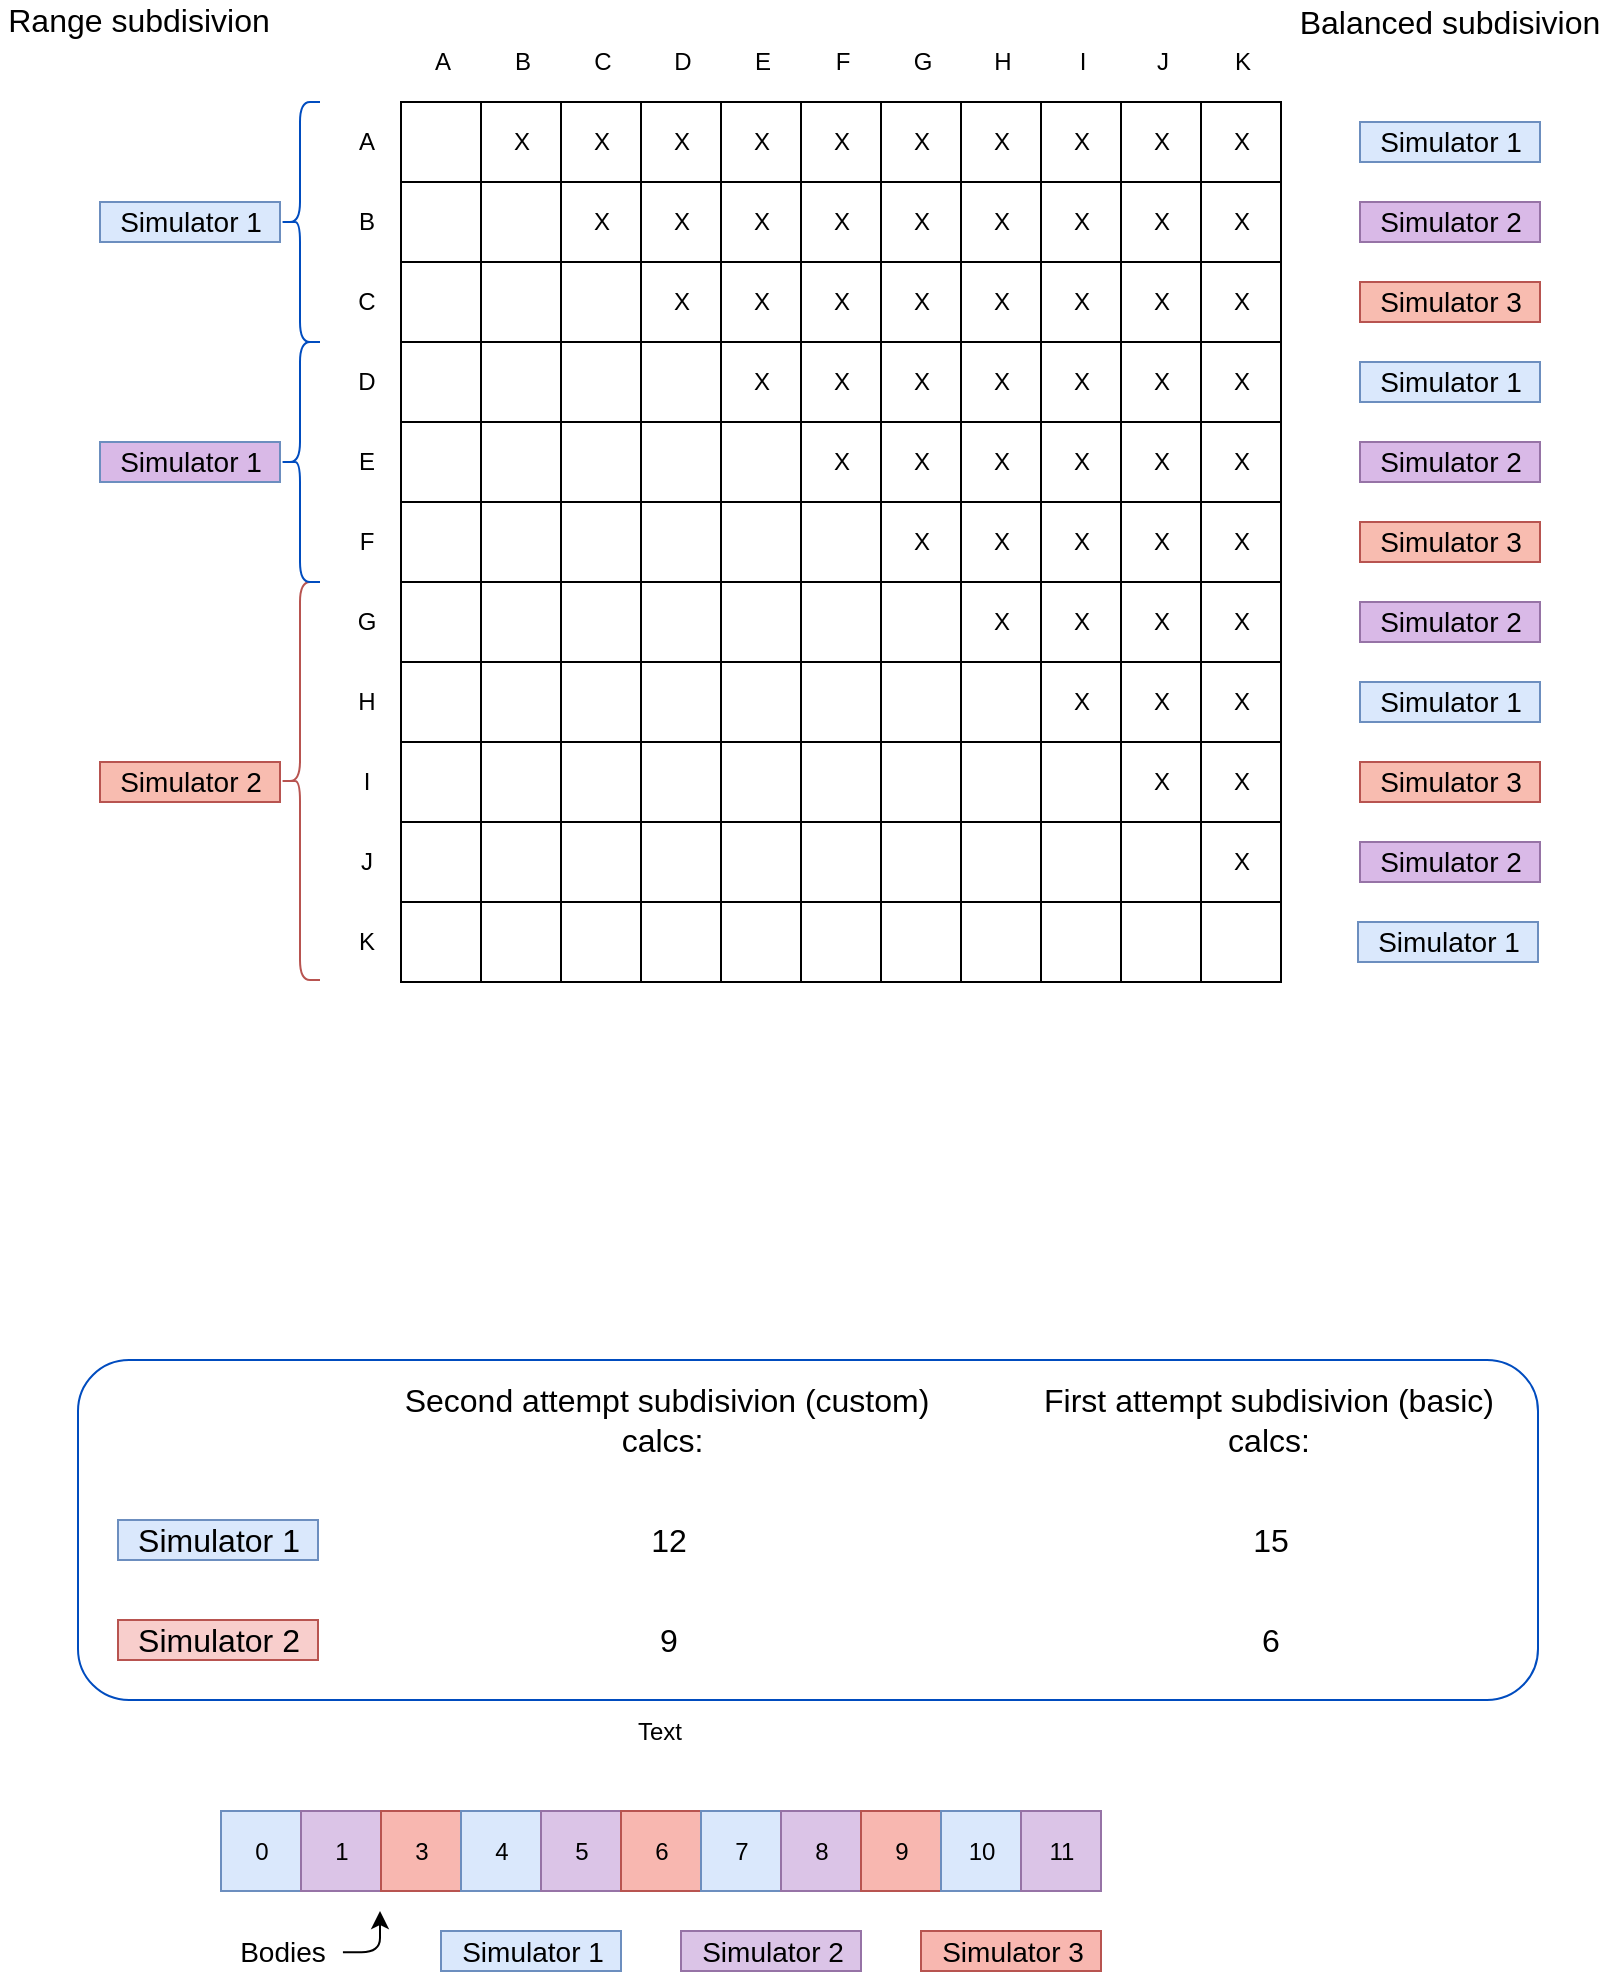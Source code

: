 <mxfile version="12.9.8" type="device"><diagram id="iaJU6CxeEKp-TlRwAlS2" name="Page-1"><mxGraphModel dx="1137" dy="646" grid="1" gridSize="10" guides="1" tooltips="1" connect="1" arrows="1" fold="1" page="1" pageScale="1" pageWidth="827" pageHeight="1169" math="0" shadow="0"><root><mxCell id="0"/><mxCell id="1" parent="0"/><mxCell id="Pk6dAIkG8WQ61QbKKTJH-95" value="" style="rounded=1;whiteSpace=wrap;html=1;strokeColor=#004CBF;fillColor=none;gradientColor=none;fontSize=16;" parent="1" vertex="1"><mxGeometry x="49" y="720" width="730" height="170" as="geometry"/></mxCell><mxCell id="Pk6dAIkG8WQ61QbKKTJH-86" value="Second attempt subdisivion (custom) calcs:&amp;nbsp;" style="text;html=1;strokeColor=none;fillColor=none;align=center;verticalAlign=middle;whiteSpace=wrap;rounded=0;fontSize=16;" parent="1" vertex="1"><mxGeometry x="208" y="730" width="271" height="40" as="geometry"/></mxCell><mxCell id="Pk6dAIkG8WQ61QbKKTJH-87" value="First attempt subdisivion (basic) calcs:" style="text;html=1;strokeColor=none;fillColor=none;align=center;verticalAlign=middle;whiteSpace=wrap;rounded=0;fontSize=16;" parent="1" vertex="1"><mxGeometry x="529" y="730" width="231" height="40" as="geometry"/></mxCell><mxCell id="Pk6dAIkG8WQ61QbKKTJH-88" value="Simulator 1" style="text;html=1;align=center;verticalAlign=middle;resizable=0;points=[];autosize=1;fontSize=16;fillColor=#dae8fc;strokeColor=#6c8ebf;" parent="1" vertex="1"><mxGeometry x="69" y="800" width="100" height="20" as="geometry"/></mxCell><mxCell id="Pk6dAIkG8WQ61QbKKTJH-90" value="Simulator 2" style="text;html=1;align=center;verticalAlign=middle;resizable=0;points=[];autosize=1;fontSize=16;fillColor=#f8cecc;strokeColor=#b85450;" parent="1" vertex="1"><mxGeometry x="69" y="850" width="100" height="20" as="geometry"/></mxCell><mxCell id="Pk6dAIkG8WQ61QbKKTJH-91" value="12" style="text;html=1;align=center;verticalAlign=middle;resizable=0;points=[];autosize=1;fontSize=16;" parent="1" vertex="1"><mxGeometry x="328.5" y="800" width="30" height="20" as="geometry"/></mxCell><mxCell id="Pk6dAIkG8WQ61QbKKTJH-92" value="15" style="text;html=1;align=center;verticalAlign=middle;resizable=0;points=[];autosize=1;fontSize=16;" parent="1" vertex="1"><mxGeometry x="629.5" y="800" width="30" height="20" as="geometry"/></mxCell><mxCell id="Pk6dAIkG8WQ61QbKKTJH-93" value="9" style="text;html=1;align=center;verticalAlign=middle;resizable=0;points=[];autosize=1;fontSize=16;" parent="1" vertex="1"><mxGeometry x="333.5" y="850" width="20" height="20" as="geometry"/></mxCell><mxCell id="Pk6dAIkG8WQ61QbKKTJH-94" value="6" style="text;html=1;align=center;verticalAlign=middle;resizable=0;points=[];autosize=1;fontSize=16;" parent="1" vertex="1"><mxGeometry x="634.5" y="850" width="20" height="20" as="geometry"/></mxCell><mxCell id="f_bLrlZFjP_gO2-zIzCn-1" value="0" style="rounded=0;whiteSpace=wrap;html=1;fillColor=#dae8fc;strokeColor=#6c8ebf;" parent="1" vertex="1"><mxGeometry x="120.5" y="945.5" width="40" height="40" as="geometry"/></mxCell><mxCell id="f_bLrlZFjP_gO2-zIzCn-2" value="1&lt;span style=&quot;color: rgba(0 , 0 , 0 , 0) ; font-family: monospace ; font-size: 0px&quot;&gt;%3CmxGraphModel%3E%3Croot%3E%3CmxCell%20id%3D%220%22%2F%3E%3CmxCell%20id%3D%221%22%20parent%3D%220%22%2F%3E%3CmxCell%20id%3D%222%22%20value%3D%22%22%20style%3D%22rounded%3D0%3BwhiteSpace%3Dwrap%3Bhtml%3D1%3B%22%20vertex%3D%221%22%20parent%3D%221%22%3E%3CmxGeometry%20x%3D%22120%22%20y%3D%22640%22%20width%3D%2240%22%20height%3D%2240%22%20as%3D%22geometry%22%2F%3E%3C%2FmxCell%3E%3C%2Froot%3E%3C%2FmxGraphModel%3E&lt;/span&gt;" style="rounded=0;whiteSpace=wrap;html=1;fillColor=#DBC4E7;strokeColor=#9673a6;" parent="1" vertex="1"><mxGeometry x="160.5" y="945.5" width="40" height="40" as="geometry"/></mxCell><mxCell id="f_bLrlZFjP_gO2-zIzCn-3" value="3" style="rounded=0;whiteSpace=wrap;html=1;fillColor=#F8B7B0;strokeColor=#b85450;" parent="1" vertex="1"><mxGeometry x="200.5" y="945.5" width="40" height="40" as="geometry"/></mxCell><mxCell id="f_bLrlZFjP_gO2-zIzCn-4" value="4" style="rounded=0;whiteSpace=wrap;html=1;fillColor=#dae8fc;strokeColor=#6c8ebf;" parent="1" vertex="1"><mxGeometry x="240.5" y="945.5" width="40" height="40" as="geometry"/></mxCell><mxCell id="f_bLrlZFjP_gO2-zIzCn-5" value="5" style="rounded=0;whiteSpace=wrap;html=1;fillColor=#DBC4E7;strokeColor=#9673a6;" parent="1" vertex="1"><mxGeometry x="280.5" y="945.5" width="40" height="40" as="geometry"/></mxCell><mxCell id="f_bLrlZFjP_gO2-zIzCn-6" value="6" style="rounded=0;whiteSpace=wrap;html=1;fillColor=#F8B7B0;strokeColor=#b85450;" parent="1" vertex="1"><mxGeometry x="320.5" y="945.5" width="40" height="40" as="geometry"/></mxCell><mxCell id="f_bLrlZFjP_gO2-zIzCn-7" value="7" style="rounded=0;whiteSpace=wrap;html=1;fillColor=#dae8fc;strokeColor=#6c8ebf;" parent="1" vertex="1"><mxGeometry x="360.5" y="945.5" width="40" height="40" as="geometry"/></mxCell><mxCell id="f_bLrlZFjP_gO2-zIzCn-8" value="8" style="rounded=0;whiteSpace=wrap;html=1;fillColor=#DBC4E7;strokeColor=#9673a6;" parent="1" vertex="1"><mxGeometry x="400.5" y="945.5" width="40" height="40" as="geometry"/></mxCell><mxCell id="f_bLrlZFjP_gO2-zIzCn-9" value="9" style="rounded=0;whiteSpace=wrap;html=1;fillColor=#F8B7B0;strokeColor=#b85450;" parent="1" vertex="1"><mxGeometry x="440.5" y="945.5" width="40" height="40" as="geometry"/></mxCell><mxCell id="f_bLrlZFjP_gO2-zIzCn-10" value="10" style="rounded=0;whiteSpace=wrap;html=1;fillColor=#dae8fc;strokeColor=#6c8ebf;" parent="1" vertex="1"><mxGeometry x="480.5" y="945.5" width="40" height="40" as="geometry"/></mxCell><mxCell id="f_bLrlZFjP_gO2-zIzCn-11" value="11" style="rounded=0;whiteSpace=wrap;html=1;fillColor=#DBC4E7;strokeColor=#9673a6;" parent="1" vertex="1"><mxGeometry x="520.5" y="945.5" width="40" height="40" as="geometry"/></mxCell><mxCell id="f_bLrlZFjP_gO2-zIzCn-21" value="Simulator 1" style="text;html=1;align=center;verticalAlign=middle;resizable=0;points=[];autosize=1;fontSize=14;fillColor=#dae8fc;strokeColor=#6c8ebf;" parent="1" vertex="1"><mxGeometry x="230.5" y="1005.5" width="90" height="20" as="geometry"/></mxCell><mxCell id="f_bLrlZFjP_gO2-zIzCn-22" value="Simulator 2" style="text;html=1;align=center;verticalAlign=middle;resizable=0;points=[];autosize=1;fontSize=14;fillColor=#DBC4E7;strokeColor=#9673a6;" parent="1" vertex="1"><mxGeometry x="350.5" y="1005.5" width="90" height="20" as="geometry"/></mxCell><mxCell id="f_bLrlZFjP_gO2-zIzCn-23" value="Simulator 3" style="text;html=1;align=center;verticalAlign=middle;resizable=0;points=[];autosize=1;fontSize=14;fillColor=#F8B7B0;strokeColor=#b85450;" parent="1" vertex="1"><mxGeometry x="470.5" y="1005.5" width="90" height="20" as="geometry"/></mxCell><mxCell id="f_bLrlZFjP_gO2-zIzCn-24" value="Text" style="text;html=1;strokeColor=none;fillColor=none;align=center;verticalAlign=middle;whiteSpace=wrap;rounded=0;" parent="1" vertex="1"><mxGeometry x="320" y="895.5" width="40" height="20" as="geometry"/></mxCell><mxCell id="f_bLrlZFjP_gO2-zIzCn-25" value="Bodies" style="text;html=1;align=center;verticalAlign=middle;resizable=0;points=[];autosize=1;fontSize=14;" parent="1" vertex="1"><mxGeometry x="120.5" y="1005.5" width="60" height="20" as="geometry"/></mxCell><mxCell id="f_bLrlZFjP_gO2-zIzCn-26" value="" style="edgeStyle=segmentEdgeStyle;endArrow=classic;html=1;fontSize=14;exitX=1.016;exitY=0.529;exitDx=0;exitDy=0;exitPerimeter=0;" parent="1" source="f_bLrlZFjP_gO2-zIzCn-25" edge="1"><mxGeometry width="50" height="50" relative="1" as="geometry"><mxPoint x="180.5" y="1025.5" as="sourcePoint"/><mxPoint x="200" y="995.5" as="targetPoint"/><Array as="points"><mxPoint x="200" y="1016.5"/></Array></mxGeometry></mxCell><mxCell id="jGVbj31NYtHSL-fB2cpE-163" value="X" style="rounded=0;whiteSpace=wrap;html=1;" vertex="1" parent="1"><mxGeometry x="250.5" y="91" width="40" height="40" as="geometry"/></mxCell><mxCell id="jGVbj31NYtHSL-fB2cpE-164" value="X" style="rounded=0;whiteSpace=wrap;html=1;" vertex="1" parent="1"><mxGeometry x="290.5" y="91" width="40" height="40" as="geometry"/></mxCell><mxCell id="jGVbj31NYtHSL-fB2cpE-165" value="X" style="rounded=0;whiteSpace=wrap;html=1;" vertex="1" parent="1"><mxGeometry x="330.5" y="91" width="40" height="40" as="geometry"/></mxCell><mxCell id="jGVbj31NYtHSL-fB2cpE-166" value="X" style="rounded=0;whiteSpace=wrap;html=1;" vertex="1" parent="1"><mxGeometry x="370.5" y="91" width="40" height="40" as="geometry"/></mxCell><mxCell id="jGVbj31NYtHSL-fB2cpE-167" value="X" style="rounded=0;whiteSpace=wrap;html=1;" vertex="1" parent="1"><mxGeometry x="410.5" y="91" width="40" height="40" as="geometry"/></mxCell><mxCell id="jGVbj31NYtHSL-fB2cpE-168" value="X" style="rounded=0;whiteSpace=wrap;html=1;" vertex="1" parent="1"><mxGeometry x="450.5" y="91" width="40" height="40" as="geometry"/></mxCell><mxCell id="jGVbj31NYtHSL-fB2cpE-169" value="" style="rounded=0;whiteSpace=wrap;html=1;" vertex="1" parent="1"><mxGeometry x="250.5" y="131" width="40" height="40" as="geometry"/></mxCell><mxCell id="jGVbj31NYtHSL-fB2cpE-170" value="X" style="rounded=0;whiteSpace=wrap;html=1;" vertex="1" parent="1"><mxGeometry x="290.5" y="131" width="40" height="40" as="geometry"/></mxCell><mxCell id="jGVbj31NYtHSL-fB2cpE-171" value="X" style="rounded=0;whiteSpace=wrap;html=1;" vertex="1" parent="1"><mxGeometry x="330.5" y="131" width="40" height="40" as="geometry"/></mxCell><mxCell id="jGVbj31NYtHSL-fB2cpE-172" value="X" style="rounded=0;whiteSpace=wrap;html=1;" vertex="1" parent="1"><mxGeometry x="370.5" y="131" width="40" height="40" as="geometry"/></mxCell><mxCell id="jGVbj31NYtHSL-fB2cpE-173" value="X" style="rounded=0;whiteSpace=wrap;html=1;" vertex="1" parent="1"><mxGeometry x="410.5" y="131" width="40" height="40" as="geometry"/></mxCell><mxCell id="jGVbj31NYtHSL-fB2cpE-174" value="X" style="rounded=0;whiteSpace=wrap;html=1;" vertex="1" parent="1"><mxGeometry x="450.5" y="131" width="40" height="40" as="geometry"/></mxCell><mxCell id="jGVbj31NYtHSL-fB2cpE-175" value="" style="rounded=0;whiteSpace=wrap;html=1;" vertex="1" parent="1"><mxGeometry x="250.5" y="171" width="40" height="40" as="geometry"/></mxCell><mxCell id="jGVbj31NYtHSL-fB2cpE-176" value="" style="rounded=0;whiteSpace=wrap;html=1;" vertex="1" parent="1"><mxGeometry x="290.5" y="171" width="40" height="40" as="geometry"/></mxCell><mxCell id="jGVbj31NYtHSL-fB2cpE-177" value="X" style="rounded=0;whiteSpace=wrap;html=1;" vertex="1" parent="1"><mxGeometry x="330.5" y="171" width="40" height="40" as="geometry"/></mxCell><mxCell id="jGVbj31NYtHSL-fB2cpE-178" value="X" style="rounded=0;whiteSpace=wrap;html=1;" vertex="1" parent="1"><mxGeometry x="370.5" y="171" width="40" height="40" as="geometry"/></mxCell><mxCell id="jGVbj31NYtHSL-fB2cpE-179" value="X" style="rounded=0;whiteSpace=wrap;html=1;" vertex="1" parent="1"><mxGeometry x="410.5" y="171" width="40" height="40" as="geometry"/></mxCell><mxCell id="jGVbj31NYtHSL-fB2cpE-180" value="X" style="rounded=0;whiteSpace=wrap;html=1;" vertex="1" parent="1"><mxGeometry x="450.5" y="171" width="40" height="40" as="geometry"/></mxCell><mxCell id="jGVbj31NYtHSL-fB2cpE-181" value="" style="rounded=0;whiteSpace=wrap;html=1;" vertex="1" parent="1"><mxGeometry x="250.5" y="211" width="40" height="40" as="geometry"/></mxCell><mxCell id="jGVbj31NYtHSL-fB2cpE-182" value="" style="rounded=0;whiteSpace=wrap;html=1;" vertex="1" parent="1"><mxGeometry x="290.5" y="211" width="40" height="40" as="geometry"/></mxCell><mxCell id="jGVbj31NYtHSL-fB2cpE-183" value="" style="rounded=0;whiteSpace=wrap;html=1;" vertex="1" parent="1"><mxGeometry x="330.5" y="211" width="40" height="40" as="geometry"/></mxCell><mxCell id="jGVbj31NYtHSL-fB2cpE-184" value="X" style="rounded=0;whiteSpace=wrap;html=1;" vertex="1" parent="1"><mxGeometry x="370.5" y="211" width="40" height="40" as="geometry"/></mxCell><mxCell id="jGVbj31NYtHSL-fB2cpE-185" value="X" style="rounded=0;whiteSpace=wrap;html=1;" vertex="1" parent="1"><mxGeometry x="410.5" y="211" width="40" height="40" as="geometry"/></mxCell><mxCell id="jGVbj31NYtHSL-fB2cpE-186" value="X" style="rounded=0;whiteSpace=wrap;html=1;" vertex="1" parent="1"><mxGeometry x="450.5" y="211" width="40" height="40" as="geometry"/></mxCell><mxCell id="jGVbj31NYtHSL-fB2cpE-187" value="" style="rounded=0;whiteSpace=wrap;html=1;" vertex="1" parent="1"><mxGeometry x="250.5" y="251" width="40" height="40" as="geometry"/></mxCell><mxCell id="jGVbj31NYtHSL-fB2cpE-188" value="" style="rounded=0;whiteSpace=wrap;html=1;" vertex="1" parent="1"><mxGeometry x="290.5" y="251" width="40" height="40" as="geometry"/></mxCell><mxCell id="jGVbj31NYtHSL-fB2cpE-189" value="" style="rounded=0;whiteSpace=wrap;html=1;" vertex="1" parent="1"><mxGeometry x="330.5" y="251" width="40" height="40" as="geometry"/></mxCell><mxCell id="jGVbj31NYtHSL-fB2cpE-190" value="" style="rounded=0;whiteSpace=wrap;html=1;" vertex="1" parent="1"><mxGeometry x="370.5" y="251" width="40" height="40" as="geometry"/></mxCell><mxCell id="jGVbj31NYtHSL-fB2cpE-191" value="X" style="rounded=0;whiteSpace=wrap;html=1;" vertex="1" parent="1"><mxGeometry x="410.5" y="251" width="40" height="40" as="geometry"/></mxCell><mxCell id="jGVbj31NYtHSL-fB2cpE-192" value="X" style="rounded=0;whiteSpace=wrap;html=1;" vertex="1" parent="1"><mxGeometry x="450.5" y="251" width="40" height="40" as="geometry"/></mxCell><mxCell id="jGVbj31NYtHSL-fB2cpE-193" value="" style="rounded=0;whiteSpace=wrap;html=1;" vertex="1" parent="1"><mxGeometry x="250.5" y="291" width="40" height="40" as="geometry"/></mxCell><mxCell id="jGVbj31NYtHSL-fB2cpE-194" value="" style="rounded=0;whiteSpace=wrap;html=1;" vertex="1" parent="1"><mxGeometry x="290.5" y="291" width="40" height="40" as="geometry"/></mxCell><mxCell id="jGVbj31NYtHSL-fB2cpE-195" value="" style="rounded=0;whiteSpace=wrap;html=1;" vertex="1" parent="1"><mxGeometry x="330.5" y="291" width="40" height="40" as="geometry"/></mxCell><mxCell id="jGVbj31NYtHSL-fB2cpE-196" value="" style="rounded=0;whiteSpace=wrap;html=1;" vertex="1" parent="1"><mxGeometry x="370.5" y="291" width="40" height="40" as="geometry"/></mxCell><mxCell id="jGVbj31NYtHSL-fB2cpE-197" value="" style="rounded=0;whiteSpace=wrap;html=1;" vertex="1" parent="1"><mxGeometry x="410.5" y="291" width="40" height="40" as="geometry"/></mxCell><mxCell id="jGVbj31NYtHSL-fB2cpE-198" value="X" style="rounded=0;whiteSpace=wrap;html=1;" vertex="1" parent="1"><mxGeometry x="450.5" y="291" width="40" height="40" as="geometry"/></mxCell><mxCell id="jGVbj31NYtHSL-fB2cpE-199" value="" style="rounded=0;whiteSpace=wrap;html=1;" vertex="1" parent="1"><mxGeometry x="210.5" y="91" width="40" height="40" as="geometry"/></mxCell><mxCell id="jGVbj31NYtHSL-fB2cpE-200" value="" style="rounded=0;whiteSpace=wrap;html=1;" vertex="1" parent="1"><mxGeometry x="210.5" y="131" width="40" height="40" as="geometry"/></mxCell><mxCell id="jGVbj31NYtHSL-fB2cpE-201" value="" style="rounded=0;whiteSpace=wrap;html=1;" vertex="1" parent="1"><mxGeometry x="210.5" y="171" width="40" height="40" as="geometry"/></mxCell><mxCell id="jGVbj31NYtHSL-fB2cpE-202" value="" style="rounded=0;whiteSpace=wrap;html=1;" vertex="1" parent="1"><mxGeometry x="210.5" y="211" width="40" height="40" as="geometry"/></mxCell><mxCell id="jGVbj31NYtHSL-fB2cpE-203" value="" style="rounded=0;whiteSpace=wrap;html=1;" vertex="1" parent="1"><mxGeometry x="210.5" y="251" width="40" height="40" as="geometry"/></mxCell><mxCell id="jGVbj31NYtHSL-fB2cpE-204" value="" style="rounded=0;whiteSpace=wrap;html=1;" vertex="1" parent="1"><mxGeometry x="210.5" y="291" width="40" height="40" as="geometry"/></mxCell><mxCell id="jGVbj31NYtHSL-fB2cpE-205" value="" style="rounded=0;whiteSpace=wrap;html=1;" vertex="1" parent="1"><mxGeometry x="210.5" y="331" width="40" height="40" as="geometry"/></mxCell><mxCell id="jGVbj31NYtHSL-fB2cpE-206" value="" style="rounded=0;whiteSpace=wrap;html=1;" vertex="1" parent="1"><mxGeometry x="250.5" y="331" width="40" height="40" as="geometry"/></mxCell><mxCell id="jGVbj31NYtHSL-fB2cpE-207" value="" style="rounded=0;whiteSpace=wrap;html=1;" vertex="1" parent="1"><mxGeometry x="290.5" y="331" width="40" height="40" as="geometry"/></mxCell><mxCell id="jGVbj31NYtHSL-fB2cpE-208" value="" style="rounded=0;whiteSpace=wrap;html=1;" vertex="1" parent="1"><mxGeometry x="330.5" y="331" width="40" height="40" as="geometry"/></mxCell><mxCell id="jGVbj31NYtHSL-fB2cpE-209" value="" style="rounded=0;whiteSpace=wrap;html=1;" vertex="1" parent="1"><mxGeometry x="370.5" y="331" width="40" height="40" as="geometry"/></mxCell><mxCell id="jGVbj31NYtHSL-fB2cpE-210" value="" style="rounded=0;whiteSpace=wrap;html=1;" vertex="1" parent="1"><mxGeometry x="410.5" y="331" width="40" height="40" as="geometry"/></mxCell><mxCell id="jGVbj31NYtHSL-fB2cpE-211" value="" style="rounded=0;whiteSpace=wrap;html=1;" vertex="1" parent="1"><mxGeometry x="450.5" y="331" width="40" height="40" as="geometry"/></mxCell><mxCell id="jGVbj31NYtHSL-fB2cpE-212" value="A" style="text;html=1;align=center;verticalAlign=middle;resizable=0;points=[];autosize=1;" vertex="1" parent="1"><mxGeometry x="182.5" y="101" width="20" height="20" as="geometry"/></mxCell><mxCell id="jGVbj31NYtHSL-fB2cpE-213" value="B" style="text;html=1;align=center;verticalAlign=middle;resizable=0;points=[];autosize=1;" vertex="1" parent="1"><mxGeometry x="182.5" y="141" width="20" height="20" as="geometry"/></mxCell><mxCell id="jGVbj31NYtHSL-fB2cpE-214" value="C" style="text;html=1;align=center;verticalAlign=middle;resizable=0;points=[];autosize=1;" vertex="1" parent="1"><mxGeometry x="182.5" y="181" width="20" height="20" as="geometry"/></mxCell><mxCell id="jGVbj31NYtHSL-fB2cpE-215" value="D" style="text;html=1;align=center;verticalAlign=middle;resizable=0;points=[];autosize=1;" vertex="1" parent="1"><mxGeometry x="182.5" y="221" width="20" height="20" as="geometry"/></mxCell><mxCell id="jGVbj31NYtHSL-fB2cpE-216" value="E" style="text;html=1;align=center;verticalAlign=middle;resizable=0;points=[];autosize=1;" vertex="1" parent="1"><mxGeometry x="182.5" y="261" width="20" height="20" as="geometry"/></mxCell><mxCell id="jGVbj31NYtHSL-fB2cpE-217" value="F" style="text;html=1;align=center;verticalAlign=middle;resizable=0;points=[];autosize=1;" vertex="1" parent="1"><mxGeometry x="182.5" y="301" width="20" height="20" as="geometry"/></mxCell><mxCell id="jGVbj31NYtHSL-fB2cpE-218" value="G" style="text;html=1;align=center;verticalAlign=middle;resizable=0;points=[];autosize=1;" vertex="1" parent="1"><mxGeometry x="182.5" y="341" width="20" height="20" as="geometry"/></mxCell><mxCell id="jGVbj31NYtHSL-fB2cpE-219" value="A" style="text;html=1;align=center;verticalAlign=middle;resizable=0;points=[];autosize=1;" vertex="1" parent="1"><mxGeometry x="220.5" y="61" width="20" height="20" as="geometry"/></mxCell><mxCell id="jGVbj31NYtHSL-fB2cpE-220" value="B" style="text;html=1;align=center;verticalAlign=middle;resizable=0;points=[];autosize=1;" vertex="1" parent="1"><mxGeometry x="260.5" y="61" width="20" height="20" as="geometry"/></mxCell><mxCell id="jGVbj31NYtHSL-fB2cpE-221" value="C" style="text;html=1;align=center;verticalAlign=middle;resizable=0;points=[];autosize=1;" vertex="1" parent="1"><mxGeometry x="300.5" y="61" width="20" height="20" as="geometry"/></mxCell><mxCell id="jGVbj31NYtHSL-fB2cpE-222" value="D" style="text;html=1;align=center;verticalAlign=middle;resizable=0;points=[];autosize=1;" vertex="1" parent="1"><mxGeometry x="340.5" y="61" width="20" height="20" as="geometry"/></mxCell><mxCell id="jGVbj31NYtHSL-fB2cpE-223" value="E" style="text;html=1;align=center;verticalAlign=middle;resizable=0;points=[];autosize=1;" vertex="1" parent="1"><mxGeometry x="380.5" y="61" width="20" height="20" as="geometry"/></mxCell><mxCell id="jGVbj31NYtHSL-fB2cpE-224" value="F" style="text;html=1;align=center;verticalAlign=middle;resizable=0;points=[];autosize=1;" vertex="1" parent="1"><mxGeometry x="420.5" y="61" width="20" height="20" as="geometry"/></mxCell><mxCell id="jGVbj31NYtHSL-fB2cpE-225" value="G" style="text;html=1;align=center;verticalAlign=middle;resizable=0;points=[];autosize=1;" vertex="1" parent="1"><mxGeometry x="460.5" y="61" width="20" height="20" as="geometry"/></mxCell><mxCell id="jGVbj31NYtHSL-fB2cpE-226" value="" style="shape=curlyBracket;whiteSpace=wrap;html=1;rounded=1;fontSize=14;flipH=0;fillColor=#FC1414;strokeColor=#004CBF;gradientColor=none;flipV=0;" vertex="1" parent="1"><mxGeometry x="150" y="91" width="20" height="120" as="geometry"/></mxCell><mxCell id="jGVbj31NYtHSL-fB2cpE-227" value="" style="shape=curlyBracket;whiteSpace=wrap;html=1;rounded=1;fontSize=14;flipH=0;fillColor=#F8BCB0;strokeColor=#b85450;" vertex="1" parent="1"><mxGeometry x="150" y="331" width="20" height="199" as="geometry"/></mxCell><mxCell id="jGVbj31NYtHSL-fB2cpE-228" value="Simulator 1" style="text;html=1;align=center;verticalAlign=middle;resizable=0;points=[];autosize=1;fontSize=14;fillColor=#dae8fc;strokeColor=#6c8ebf;" vertex="1" parent="1"><mxGeometry x="60.0" y="141" width="90" height="20" as="geometry"/></mxCell><mxCell id="jGVbj31NYtHSL-fB2cpE-229" value="Simulator 2" style="text;html=1;align=center;verticalAlign=middle;resizable=0;points=[];autosize=1;fontSize=14;fillColor=#F8BCB0;strokeColor=#b85450;" vertex="1" parent="1"><mxGeometry x="60.0" y="421" width="90" height="20" as="geometry"/></mxCell><mxCell id="jGVbj31NYtHSL-fB2cpE-230" value="Simulator 1" style="text;html=1;align=center;verticalAlign=middle;resizable=0;points=[];autosize=1;fontSize=14;fillColor=#dae8fc;strokeColor=#6c8ebf;" vertex="1" parent="1"><mxGeometry x="690" y="101" width="90" height="20" as="geometry"/></mxCell><mxCell id="jGVbj31NYtHSL-fB2cpE-231" value="Simulator 3" style="text;html=1;align=center;verticalAlign=middle;resizable=0;points=[];autosize=1;fontSize=14;fillColor=#F8BCB0;strokeColor=#b85450;" vertex="1" parent="1"><mxGeometry x="690" y="181" width="90" height="20" as="geometry"/></mxCell><mxCell id="jGVbj31NYtHSL-fB2cpE-232" value="Simulator 2" style="text;html=1;align=center;verticalAlign=middle;resizable=0;points=[];autosize=1;fontSize=14;fillColor=#D9B9E7;strokeColor=#9673a6;" vertex="1" parent="1"><mxGeometry x="690" y="261" width="90" height="20" as="geometry"/></mxCell><mxCell id="jGVbj31NYtHSL-fB2cpE-233" value="Simulator 1" style="text;html=1;align=center;verticalAlign=middle;resizable=0;points=[];autosize=1;fontSize=14;fillColor=#dae8fc;strokeColor=#6c8ebf;" vertex="1" parent="1"><mxGeometry x="690" y="381" width="90" height="20" as="geometry"/></mxCell><mxCell id="jGVbj31NYtHSL-fB2cpE-234" value="Simulator 2" style="text;html=1;align=center;verticalAlign=middle;resizable=0;points=[];autosize=1;fontSize=14;fillColor=#D9B9E7;strokeColor=#9673a6;" vertex="1" parent="1"><mxGeometry x="690" y="141" width="90" height="20" as="geometry"/></mxCell><mxCell id="jGVbj31NYtHSL-fB2cpE-235" value="Simulator 1" style="text;html=1;align=center;verticalAlign=middle;resizable=0;points=[];autosize=1;fontSize=14;fillColor=#dae8fc;strokeColor=#6c8ebf;" vertex="1" parent="1"><mxGeometry x="690" y="221" width="90" height="20" as="geometry"/></mxCell><mxCell id="jGVbj31NYtHSL-fB2cpE-236" value="Simulator 3" style="text;html=1;align=center;verticalAlign=middle;resizable=0;points=[];autosize=1;fontSize=14;fillColor=#F8BCB0;strokeColor=#b85450;" vertex="1" parent="1"><mxGeometry x="690" y="301" width="90" height="20" as="geometry"/></mxCell><mxCell id="jGVbj31NYtHSL-fB2cpE-237" value="Range subdisivion" style="text;html=1;strokeColor=none;fillColor=none;align=center;verticalAlign=middle;whiteSpace=wrap;rounded=0;fontSize=16;" vertex="1" parent="1"><mxGeometry x="10" y="40" width="138.5" height="20" as="geometry"/></mxCell><mxCell id="jGVbj31NYtHSL-fB2cpE-238" value="Balanced subdisivion" style="text;html=1;strokeColor=none;fillColor=none;align=center;verticalAlign=middle;whiteSpace=wrap;rounded=0;fontSize=16;" vertex="1" parent="1"><mxGeometry x="657" y="41" width="156" height="20" as="geometry"/></mxCell><mxCell id="jGVbj31NYtHSL-fB2cpE-239" value="X" style="rounded=0;whiteSpace=wrap;html=1;" vertex="1" parent="1"><mxGeometry x="490.5" y="91" width="40" height="40" as="geometry"/></mxCell><mxCell id="jGVbj31NYtHSL-fB2cpE-240" value="X" style="rounded=0;whiteSpace=wrap;html=1;" vertex="1" parent="1"><mxGeometry x="490.5" y="131" width="40" height="40" as="geometry"/></mxCell><mxCell id="jGVbj31NYtHSL-fB2cpE-241" value="X" style="rounded=0;whiteSpace=wrap;html=1;" vertex="1" parent="1"><mxGeometry x="490.5" y="171" width="40" height="40" as="geometry"/></mxCell><mxCell id="jGVbj31NYtHSL-fB2cpE-242" value="X" style="rounded=0;whiteSpace=wrap;html=1;" vertex="1" parent="1"><mxGeometry x="490.5" y="211" width="40" height="40" as="geometry"/></mxCell><mxCell id="jGVbj31NYtHSL-fB2cpE-243" value="X" style="rounded=0;whiteSpace=wrap;html=1;" vertex="1" parent="1"><mxGeometry x="490.5" y="251" width="40" height="40" as="geometry"/></mxCell><mxCell id="jGVbj31NYtHSL-fB2cpE-244" value="X" style="rounded=0;whiteSpace=wrap;html=1;" vertex="1" parent="1"><mxGeometry x="490.5" y="291" width="40" height="40" as="geometry"/></mxCell><mxCell id="jGVbj31NYtHSL-fB2cpE-245" value="X" style="rounded=0;whiteSpace=wrap;html=1;" vertex="1" parent="1"><mxGeometry x="490.5" y="331" width="40" height="40" as="geometry"/></mxCell><mxCell id="jGVbj31NYtHSL-fB2cpE-246" value="H" style="text;html=1;align=center;verticalAlign=middle;resizable=0;points=[];autosize=1;" vertex="1" parent="1"><mxGeometry x="500.5" y="61" width="20" height="20" as="geometry"/></mxCell><mxCell id="jGVbj31NYtHSL-fB2cpE-247" value="X" style="rounded=0;whiteSpace=wrap;html=1;" vertex="1" parent="1"><mxGeometry x="530.5" y="91" width="40" height="40" as="geometry"/></mxCell><mxCell id="jGVbj31NYtHSL-fB2cpE-248" value="X" style="rounded=0;whiteSpace=wrap;html=1;" vertex="1" parent="1"><mxGeometry x="530.5" y="131" width="40" height="40" as="geometry"/></mxCell><mxCell id="jGVbj31NYtHSL-fB2cpE-249" value="X" style="rounded=0;whiteSpace=wrap;html=1;" vertex="1" parent="1"><mxGeometry x="530.5" y="171" width="40" height="40" as="geometry"/></mxCell><mxCell id="jGVbj31NYtHSL-fB2cpE-250" value="X" style="rounded=0;whiteSpace=wrap;html=1;" vertex="1" parent="1"><mxGeometry x="530.5" y="211" width="40" height="40" as="geometry"/></mxCell><mxCell id="jGVbj31NYtHSL-fB2cpE-251" value="X" style="rounded=0;whiteSpace=wrap;html=1;" vertex="1" parent="1"><mxGeometry x="530.5" y="251" width="40" height="40" as="geometry"/></mxCell><mxCell id="jGVbj31NYtHSL-fB2cpE-252" value="X" style="rounded=0;whiteSpace=wrap;html=1;" vertex="1" parent="1"><mxGeometry x="530.5" y="291" width="40" height="40" as="geometry"/></mxCell><mxCell id="jGVbj31NYtHSL-fB2cpE-253" value="X" style="rounded=0;whiteSpace=wrap;html=1;" vertex="1" parent="1"><mxGeometry x="530.5" y="331" width="40" height="40" as="geometry"/></mxCell><mxCell id="jGVbj31NYtHSL-fB2cpE-254" value="I" style="text;html=1;align=center;verticalAlign=middle;resizable=0;points=[];autosize=1;" vertex="1" parent="1"><mxGeometry x="540.5" y="61" width="20" height="20" as="geometry"/></mxCell><mxCell id="jGVbj31NYtHSL-fB2cpE-255" value="X" style="rounded=0;whiteSpace=wrap;html=1;" vertex="1" parent="1"><mxGeometry x="570.5" y="91" width="40" height="40" as="geometry"/></mxCell><mxCell id="jGVbj31NYtHSL-fB2cpE-256" value="X" style="rounded=0;whiteSpace=wrap;html=1;" vertex="1" parent="1"><mxGeometry x="570.5" y="131" width="40" height="40" as="geometry"/></mxCell><mxCell id="jGVbj31NYtHSL-fB2cpE-257" value="X" style="rounded=0;whiteSpace=wrap;html=1;" vertex="1" parent="1"><mxGeometry x="570.5" y="171" width="40" height="40" as="geometry"/></mxCell><mxCell id="jGVbj31NYtHSL-fB2cpE-258" value="X" style="rounded=0;whiteSpace=wrap;html=1;" vertex="1" parent="1"><mxGeometry x="570.5" y="211" width="40" height="40" as="geometry"/></mxCell><mxCell id="jGVbj31NYtHSL-fB2cpE-259" value="X" style="rounded=0;whiteSpace=wrap;html=1;" vertex="1" parent="1"><mxGeometry x="570.5" y="251" width="40" height="40" as="geometry"/></mxCell><mxCell id="jGVbj31NYtHSL-fB2cpE-260" value="X" style="rounded=0;whiteSpace=wrap;html=1;" vertex="1" parent="1"><mxGeometry x="570.5" y="291" width="40" height="40" as="geometry"/></mxCell><mxCell id="jGVbj31NYtHSL-fB2cpE-261" value="X" style="rounded=0;whiteSpace=wrap;html=1;" vertex="1" parent="1"><mxGeometry x="570.5" y="331" width="40" height="40" as="geometry"/></mxCell><mxCell id="jGVbj31NYtHSL-fB2cpE-262" value="J" style="text;html=1;align=center;verticalAlign=middle;resizable=0;points=[];autosize=1;" vertex="1" parent="1"><mxGeometry x="580.5" y="61" width="20" height="20" as="geometry"/></mxCell><mxCell id="jGVbj31NYtHSL-fB2cpE-263" value="X" style="rounded=0;whiteSpace=wrap;html=1;" vertex="1" parent="1"><mxGeometry x="610.5" y="91" width="40" height="40" as="geometry"/></mxCell><mxCell id="jGVbj31NYtHSL-fB2cpE-264" value="X" style="rounded=0;whiteSpace=wrap;html=1;" vertex="1" parent="1"><mxGeometry x="610.5" y="131" width="40" height="40" as="geometry"/></mxCell><mxCell id="jGVbj31NYtHSL-fB2cpE-265" value="X" style="rounded=0;whiteSpace=wrap;html=1;" vertex="1" parent="1"><mxGeometry x="610.5" y="171" width="40" height="40" as="geometry"/></mxCell><mxCell id="jGVbj31NYtHSL-fB2cpE-266" value="X" style="rounded=0;whiteSpace=wrap;html=1;" vertex="1" parent="1"><mxGeometry x="610.5" y="211" width="40" height="40" as="geometry"/></mxCell><mxCell id="jGVbj31NYtHSL-fB2cpE-267" value="X" style="rounded=0;whiteSpace=wrap;html=1;" vertex="1" parent="1"><mxGeometry x="610.5" y="251" width="40" height="40" as="geometry"/></mxCell><mxCell id="jGVbj31NYtHSL-fB2cpE-268" value="X" style="rounded=0;whiteSpace=wrap;html=1;" vertex="1" parent="1"><mxGeometry x="610.5" y="291" width="40" height="40" as="geometry"/></mxCell><mxCell id="jGVbj31NYtHSL-fB2cpE-269" value="X" style="rounded=0;whiteSpace=wrap;html=1;" vertex="1" parent="1"><mxGeometry x="610.5" y="331" width="40" height="40" as="geometry"/></mxCell><mxCell id="jGVbj31NYtHSL-fB2cpE-270" value="K" style="text;html=1;align=center;verticalAlign=middle;resizable=0;points=[];autosize=1;" vertex="1" parent="1"><mxGeometry x="620.5" y="61" width="20" height="20" as="geometry"/></mxCell><mxCell id="jGVbj31NYtHSL-fB2cpE-271" value="" style="rounded=0;whiteSpace=wrap;html=1;" vertex="1" parent="1"><mxGeometry x="250.5" y="371" width="40" height="40" as="geometry"/></mxCell><mxCell id="jGVbj31NYtHSL-fB2cpE-272" value="" style="rounded=0;whiteSpace=wrap;html=1;" vertex="1" parent="1"><mxGeometry x="290.5" y="371" width="40" height="40" as="geometry"/></mxCell><mxCell id="jGVbj31NYtHSL-fB2cpE-273" value="" style="rounded=0;whiteSpace=wrap;html=1;" vertex="1" parent="1"><mxGeometry x="330.5" y="371" width="40" height="40" as="geometry"/></mxCell><mxCell id="jGVbj31NYtHSL-fB2cpE-274" value="" style="rounded=0;whiteSpace=wrap;html=1;" vertex="1" parent="1"><mxGeometry x="370.5" y="371" width="40" height="40" as="geometry"/></mxCell><mxCell id="jGVbj31NYtHSL-fB2cpE-275" value="" style="rounded=0;whiteSpace=wrap;html=1;" vertex="1" parent="1"><mxGeometry x="410.5" y="371" width="40" height="40" as="geometry"/></mxCell><mxCell id="jGVbj31NYtHSL-fB2cpE-276" value="" style="rounded=0;whiteSpace=wrap;html=1;" vertex="1" parent="1"><mxGeometry x="450.5" y="371" width="40" height="40" as="geometry"/></mxCell><mxCell id="jGVbj31NYtHSL-fB2cpE-277" value="" style="rounded=0;whiteSpace=wrap;html=1;" vertex="1" parent="1"><mxGeometry x="210.5" y="371" width="40" height="40" as="geometry"/></mxCell><mxCell id="jGVbj31NYtHSL-fB2cpE-278" value="H" style="text;html=1;align=center;verticalAlign=middle;resizable=0;points=[];autosize=1;" vertex="1" parent="1"><mxGeometry x="182.5" y="381" width="20" height="20" as="geometry"/></mxCell><mxCell id="jGVbj31NYtHSL-fB2cpE-279" value="" style="rounded=0;whiteSpace=wrap;html=1;" vertex="1" parent="1"><mxGeometry x="490.5" y="371" width="40" height="40" as="geometry"/></mxCell><mxCell id="jGVbj31NYtHSL-fB2cpE-280" value="X" style="rounded=0;whiteSpace=wrap;html=1;" vertex="1" parent="1"><mxGeometry x="530.5" y="371" width="40" height="40" as="geometry"/></mxCell><mxCell id="jGVbj31NYtHSL-fB2cpE-281" value="X" style="rounded=0;whiteSpace=wrap;html=1;" vertex="1" parent="1"><mxGeometry x="570.5" y="371" width="40" height="40" as="geometry"/></mxCell><mxCell id="jGVbj31NYtHSL-fB2cpE-282" value="X" style="rounded=0;whiteSpace=wrap;html=1;" vertex="1" parent="1"><mxGeometry x="610.5" y="371" width="40" height="40" as="geometry"/></mxCell><mxCell id="jGVbj31NYtHSL-fB2cpE-283" value="" style="rounded=0;whiteSpace=wrap;html=1;" vertex="1" parent="1"><mxGeometry x="250.5" y="411" width="40" height="40" as="geometry"/></mxCell><mxCell id="jGVbj31NYtHSL-fB2cpE-284" value="" style="rounded=0;whiteSpace=wrap;html=1;" vertex="1" parent="1"><mxGeometry x="290.5" y="411" width="40" height="40" as="geometry"/></mxCell><mxCell id="jGVbj31NYtHSL-fB2cpE-285" value="" style="rounded=0;whiteSpace=wrap;html=1;" vertex="1" parent="1"><mxGeometry x="330.5" y="411" width="40" height="40" as="geometry"/></mxCell><mxCell id="jGVbj31NYtHSL-fB2cpE-286" value="" style="rounded=0;whiteSpace=wrap;html=1;" vertex="1" parent="1"><mxGeometry x="370.5" y="411" width="40" height="40" as="geometry"/></mxCell><mxCell id="jGVbj31NYtHSL-fB2cpE-287" value="" style="rounded=0;whiteSpace=wrap;html=1;" vertex="1" parent="1"><mxGeometry x="410.5" y="411" width="40" height="40" as="geometry"/></mxCell><mxCell id="jGVbj31NYtHSL-fB2cpE-288" value="" style="rounded=0;whiteSpace=wrap;html=1;" vertex="1" parent="1"><mxGeometry x="450.5" y="411" width="40" height="40" as="geometry"/></mxCell><mxCell id="jGVbj31NYtHSL-fB2cpE-289" value="" style="rounded=0;whiteSpace=wrap;html=1;" vertex="1" parent="1"><mxGeometry x="210.5" y="411" width="40" height="40" as="geometry"/></mxCell><mxCell id="jGVbj31NYtHSL-fB2cpE-290" value="I" style="text;html=1;align=center;verticalAlign=middle;resizable=0;points=[];autosize=1;" vertex="1" parent="1"><mxGeometry x="182.5" y="421" width="20" height="20" as="geometry"/></mxCell><mxCell id="jGVbj31NYtHSL-fB2cpE-291" value="" style="rounded=0;whiteSpace=wrap;html=1;" vertex="1" parent="1"><mxGeometry x="490.5" y="411" width="40" height="40" as="geometry"/></mxCell><mxCell id="jGVbj31NYtHSL-fB2cpE-292" value="" style="rounded=0;whiteSpace=wrap;html=1;" vertex="1" parent="1"><mxGeometry x="530.5" y="411" width="40" height="40" as="geometry"/></mxCell><mxCell id="jGVbj31NYtHSL-fB2cpE-293" value="X" style="rounded=0;whiteSpace=wrap;html=1;" vertex="1" parent="1"><mxGeometry x="570.5" y="411" width="40" height="40" as="geometry"/></mxCell><mxCell id="jGVbj31NYtHSL-fB2cpE-294" value="X" style="rounded=0;whiteSpace=wrap;html=1;" vertex="1" parent="1"><mxGeometry x="610.5" y="411" width="40" height="40" as="geometry"/></mxCell><mxCell id="jGVbj31NYtHSL-fB2cpE-295" value="" style="rounded=0;whiteSpace=wrap;html=1;" vertex="1" parent="1"><mxGeometry x="250.5" y="451" width="40" height="40" as="geometry"/></mxCell><mxCell id="jGVbj31NYtHSL-fB2cpE-296" value="" style="rounded=0;whiteSpace=wrap;html=1;" vertex="1" parent="1"><mxGeometry x="290.5" y="451" width="40" height="40" as="geometry"/></mxCell><mxCell id="jGVbj31NYtHSL-fB2cpE-297" value="" style="rounded=0;whiteSpace=wrap;html=1;" vertex="1" parent="1"><mxGeometry x="330.5" y="451" width="40" height="40" as="geometry"/></mxCell><mxCell id="jGVbj31NYtHSL-fB2cpE-298" value="" style="rounded=0;whiteSpace=wrap;html=1;" vertex="1" parent="1"><mxGeometry x="370.5" y="451" width="40" height="40" as="geometry"/></mxCell><mxCell id="jGVbj31NYtHSL-fB2cpE-299" value="" style="rounded=0;whiteSpace=wrap;html=1;" vertex="1" parent="1"><mxGeometry x="410.5" y="451" width="40" height="40" as="geometry"/></mxCell><mxCell id="jGVbj31NYtHSL-fB2cpE-300" value="" style="rounded=0;whiteSpace=wrap;html=1;" vertex="1" parent="1"><mxGeometry x="450.5" y="451" width="40" height="40" as="geometry"/></mxCell><mxCell id="jGVbj31NYtHSL-fB2cpE-301" value="" style="rounded=0;whiteSpace=wrap;html=1;" vertex="1" parent="1"><mxGeometry x="210.5" y="451" width="40" height="40" as="geometry"/></mxCell><mxCell id="jGVbj31NYtHSL-fB2cpE-302" value="J" style="text;html=1;align=center;verticalAlign=middle;resizable=0;points=[];autosize=1;" vertex="1" parent="1"><mxGeometry x="182.5" y="461" width="20" height="20" as="geometry"/></mxCell><mxCell id="jGVbj31NYtHSL-fB2cpE-303" value="" style="rounded=0;whiteSpace=wrap;html=1;" vertex="1" parent="1"><mxGeometry x="490.5" y="451" width="40" height="40" as="geometry"/></mxCell><mxCell id="jGVbj31NYtHSL-fB2cpE-304" value="" style="rounded=0;whiteSpace=wrap;html=1;" vertex="1" parent="1"><mxGeometry x="530.5" y="451" width="40" height="40" as="geometry"/></mxCell><mxCell id="jGVbj31NYtHSL-fB2cpE-305" value="" style="rounded=0;whiteSpace=wrap;html=1;" vertex="1" parent="1"><mxGeometry x="570.5" y="451" width="40" height="40" as="geometry"/></mxCell><mxCell id="jGVbj31NYtHSL-fB2cpE-306" value="X" style="rounded=0;whiteSpace=wrap;html=1;" vertex="1" parent="1"><mxGeometry x="610.5" y="451" width="40" height="40" as="geometry"/></mxCell><mxCell id="jGVbj31NYtHSL-fB2cpE-307" value="" style="rounded=0;whiteSpace=wrap;html=1;" vertex="1" parent="1"><mxGeometry x="250.5" y="491" width="40" height="40" as="geometry"/></mxCell><mxCell id="jGVbj31NYtHSL-fB2cpE-308" value="" style="rounded=0;whiteSpace=wrap;html=1;" vertex="1" parent="1"><mxGeometry x="290.5" y="491" width="40" height="40" as="geometry"/></mxCell><mxCell id="jGVbj31NYtHSL-fB2cpE-309" value="" style="rounded=0;whiteSpace=wrap;html=1;" vertex="1" parent="1"><mxGeometry x="330.5" y="491" width="40" height="40" as="geometry"/></mxCell><mxCell id="jGVbj31NYtHSL-fB2cpE-310" value="" style="rounded=0;whiteSpace=wrap;html=1;" vertex="1" parent="1"><mxGeometry x="370.5" y="491" width="40" height="40" as="geometry"/></mxCell><mxCell id="jGVbj31NYtHSL-fB2cpE-311" value="" style="rounded=0;whiteSpace=wrap;html=1;" vertex="1" parent="1"><mxGeometry x="410.5" y="491" width="40" height="40" as="geometry"/></mxCell><mxCell id="jGVbj31NYtHSL-fB2cpE-312" value="" style="rounded=0;whiteSpace=wrap;html=1;" vertex="1" parent="1"><mxGeometry x="450.5" y="491" width="40" height="40" as="geometry"/></mxCell><mxCell id="jGVbj31NYtHSL-fB2cpE-313" value="" style="rounded=0;whiteSpace=wrap;html=1;" vertex="1" parent="1"><mxGeometry x="210.5" y="491" width="40" height="40" as="geometry"/></mxCell><mxCell id="jGVbj31NYtHSL-fB2cpE-314" value="K" style="text;html=1;align=center;verticalAlign=middle;resizable=0;points=[];autosize=1;" vertex="1" parent="1"><mxGeometry x="182.5" y="501" width="20" height="20" as="geometry"/></mxCell><mxCell id="jGVbj31NYtHSL-fB2cpE-315" value="" style="rounded=0;whiteSpace=wrap;html=1;" vertex="1" parent="1"><mxGeometry x="490.5" y="491" width="40" height="40" as="geometry"/></mxCell><mxCell id="jGVbj31NYtHSL-fB2cpE-316" value="" style="rounded=0;whiteSpace=wrap;html=1;" vertex="1" parent="1"><mxGeometry x="530.5" y="491" width="40" height="40" as="geometry"/></mxCell><mxCell id="jGVbj31NYtHSL-fB2cpE-317" value="" style="rounded=0;whiteSpace=wrap;html=1;" vertex="1" parent="1"><mxGeometry x="570.5" y="491" width="40" height="40" as="geometry"/></mxCell><mxCell id="jGVbj31NYtHSL-fB2cpE-318" value="" style="rounded=0;whiteSpace=wrap;html=1;" vertex="1" parent="1"><mxGeometry x="610.5" y="491" width="40" height="40" as="geometry"/></mxCell><mxCell id="jGVbj31NYtHSL-fB2cpE-319" value="" style="shape=curlyBracket;whiteSpace=wrap;html=1;rounded=1;fontSize=14;flipH=0;fillColor=#D9B9E7;strokeColor=#004CBF;gradientColor=none;flipV=0;" vertex="1" parent="1"><mxGeometry x="150" y="211" width="20" height="120" as="geometry"/></mxCell><mxCell id="jGVbj31NYtHSL-fB2cpE-320" value="Simulator 1" style="text;html=1;align=center;verticalAlign=middle;resizable=0;points=[];autosize=1;fontSize=14;fillColor=#D9B9E7;strokeColor=#6c8ebf;" vertex="1" parent="1"><mxGeometry x="60.0" y="261" width="90" height="20" as="geometry"/></mxCell><mxCell id="jGVbj31NYtHSL-fB2cpE-321" value="Simulator 2" style="text;html=1;align=center;verticalAlign=middle;resizable=0;points=[];autosize=1;fontSize=14;fillColor=#D9B9E7;strokeColor=#9673a6;" vertex="1" parent="1"><mxGeometry x="690" y="341" width="90" height="20" as="geometry"/></mxCell><mxCell id="jGVbj31NYtHSL-fB2cpE-322" value="Simulator 1" style="text;html=1;align=center;verticalAlign=middle;resizable=0;points=[];autosize=1;fontSize=14;fillColor=#dae8fc;strokeColor=#6c8ebf;" vertex="1" parent="1"><mxGeometry x="689" y="501" width="90" height="20" as="geometry"/></mxCell><mxCell id="jGVbj31NYtHSL-fB2cpE-323" value="Simulator 3" style="text;html=1;align=center;verticalAlign=middle;resizable=0;points=[];autosize=1;fontSize=14;fillColor=#F8BCB0;strokeColor=#b85450;" vertex="1" parent="1"><mxGeometry x="690" y="421" width="90" height="20" as="geometry"/></mxCell><mxCell id="jGVbj31NYtHSL-fB2cpE-324" value="Simulator 2" style="text;html=1;align=center;verticalAlign=middle;resizable=0;points=[];autosize=1;fontSize=14;fillColor=#D9B9E7;strokeColor=#9673a6;" vertex="1" parent="1"><mxGeometry x="690" y="461" width="90" height="20" as="geometry"/></mxCell></root></mxGraphModel></diagram></mxfile>